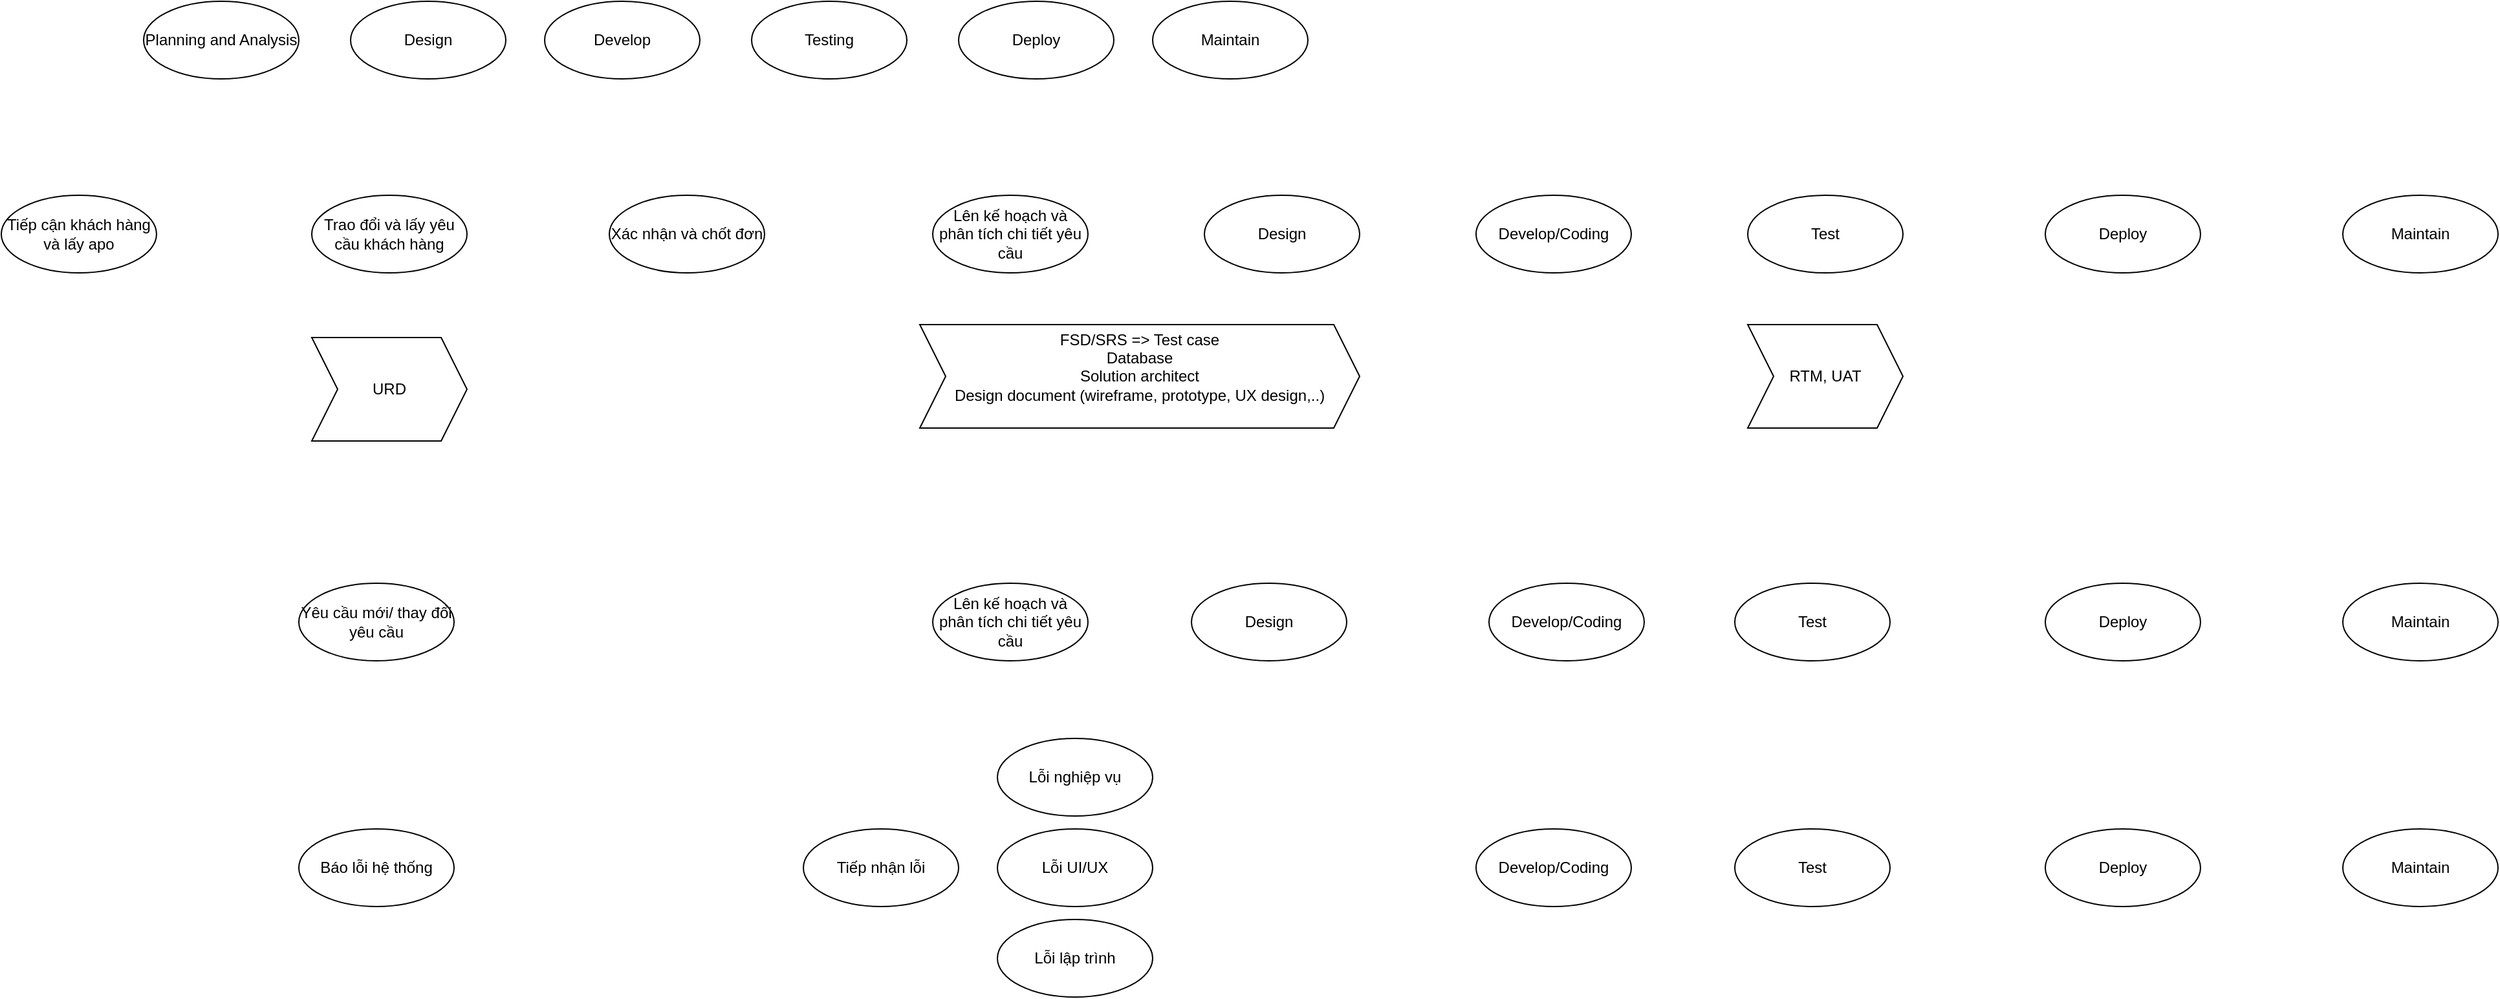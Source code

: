 <mxfile version="14.6.1" type="github">
  <diagram id="8TFS_j_TLSls43iOxlS7" name="Page-1">
    <mxGraphModel dx="1422" dy="794" grid="1" gridSize="10" guides="1" tooltips="1" connect="1" arrows="1" fold="1" page="1" pageScale="1" pageWidth="850" pageHeight="1100" math="0" shadow="0">
      <root>
        <mxCell id="0" />
        <mxCell id="1" parent="0" />
        <mxCell id="TRFz6pvbhrQaGWIsWs6O-2" value="Planning and Analysis" style="ellipse;whiteSpace=wrap;html=1;" vertex="1" parent="1">
          <mxGeometry x="140" y="100" width="120" height="60" as="geometry" />
        </mxCell>
        <mxCell id="TRFz6pvbhrQaGWIsWs6O-4" value="Design" style="ellipse;whiteSpace=wrap;html=1;" vertex="1" parent="1">
          <mxGeometry x="300" y="100" width="120" height="60" as="geometry" />
        </mxCell>
        <mxCell id="TRFz6pvbhrQaGWIsWs6O-5" value="Develop" style="ellipse;whiteSpace=wrap;html=1;" vertex="1" parent="1">
          <mxGeometry x="450" y="100" width="120" height="60" as="geometry" />
        </mxCell>
        <mxCell id="TRFz6pvbhrQaGWIsWs6O-6" value="Testing" style="ellipse;whiteSpace=wrap;html=1;" vertex="1" parent="1">
          <mxGeometry x="610" y="100" width="120" height="60" as="geometry" />
        </mxCell>
        <mxCell id="TRFz6pvbhrQaGWIsWs6O-7" value="Deploy" style="ellipse;whiteSpace=wrap;html=1;" vertex="1" parent="1">
          <mxGeometry x="770" y="100" width="120" height="60" as="geometry" />
        </mxCell>
        <mxCell id="TRFz6pvbhrQaGWIsWs6O-8" value="Maintain" style="ellipse;whiteSpace=wrap;html=1;" vertex="1" parent="1">
          <mxGeometry x="920" y="100" width="120" height="60" as="geometry" />
        </mxCell>
        <mxCell id="TRFz6pvbhrQaGWIsWs6O-9" value="Tiếp cận khách hàng và lấy apo" style="ellipse;whiteSpace=wrap;html=1;" vertex="1" parent="1">
          <mxGeometry x="30" y="250" width="120" height="60" as="geometry" />
        </mxCell>
        <mxCell id="TRFz6pvbhrQaGWIsWs6O-10" value="Trao đổi và lấy yêu cầu khách hàng" style="ellipse;whiteSpace=wrap;html=1;" vertex="1" parent="1">
          <mxGeometry x="270" y="250" width="120" height="60" as="geometry" />
        </mxCell>
        <mxCell id="TRFz6pvbhrQaGWIsWs6O-11" value="URD" style="shape=step;perimeter=stepPerimeter;whiteSpace=wrap;html=1;fixedSize=1;" vertex="1" parent="1">
          <mxGeometry x="270" y="360" width="120" height="80" as="geometry" />
        </mxCell>
        <mxCell id="TRFz6pvbhrQaGWIsWs6O-12" value="Xác nhận và chốt đơn" style="ellipse;whiteSpace=wrap;html=1;" vertex="1" parent="1">
          <mxGeometry x="500" y="250" width="120" height="60" as="geometry" />
        </mxCell>
        <mxCell id="TRFz6pvbhrQaGWIsWs6O-14" value="Lên kế hoạch và phân tích chi tiết yêu cầu" style="ellipse;whiteSpace=wrap;html=1;" vertex="1" parent="1">
          <mxGeometry x="750" y="250" width="120" height="60" as="geometry" />
        </mxCell>
        <mxCell id="TRFz6pvbhrQaGWIsWs6O-15" value="Design" style="ellipse;whiteSpace=wrap;html=1;" vertex="1" parent="1">
          <mxGeometry x="960" y="250" width="120" height="60" as="geometry" />
        </mxCell>
        <mxCell id="TRFz6pvbhrQaGWIsWs6O-16" value="&lt;span&gt;FSD/SRS =&amp;gt; Test case&lt;br&gt;Database&lt;br&gt;Solution architect&lt;br&gt;Design document (wireframe, prototype, UX design,..)&lt;br&gt;&lt;br&gt;&lt;/span&gt;" style="shape=step;perimeter=stepPerimeter;whiteSpace=wrap;html=1;fixedSize=1;" vertex="1" parent="1">
          <mxGeometry x="740" y="350" width="340" height="80" as="geometry" />
        </mxCell>
        <mxCell id="TRFz6pvbhrQaGWIsWs6O-17" value="Develop/Coding" style="ellipse;whiteSpace=wrap;html=1;" vertex="1" parent="1">
          <mxGeometry x="1170" y="250" width="120" height="60" as="geometry" />
        </mxCell>
        <mxCell id="TRFz6pvbhrQaGWIsWs6O-18" value="Test" style="ellipse;whiteSpace=wrap;html=1;" vertex="1" parent="1">
          <mxGeometry x="1380" y="250" width="120" height="60" as="geometry" />
        </mxCell>
        <mxCell id="TRFz6pvbhrQaGWIsWs6O-20" value="RTM, UAT" style="shape=step;perimeter=stepPerimeter;whiteSpace=wrap;html=1;fixedSize=1;" vertex="1" parent="1">
          <mxGeometry x="1380" y="350" width="120" height="80" as="geometry" />
        </mxCell>
        <mxCell id="TRFz6pvbhrQaGWIsWs6O-21" value="Deploy" style="ellipse;whiteSpace=wrap;html=1;" vertex="1" parent="1">
          <mxGeometry x="1610" y="250" width="120" height="60" as="geometry" />
        </mxCell>
        <mxCell id="TRFz6pvbhrQaGWIsWs6O-22" value="Maintain" style="ellipse;whiteSpace=wrap;html=1;" vertex="1" parent="1">
          <mxGeometry x="1840" y="250" width="120" height="60" as="geometry" />
        </mxCell>
        <mxCell id="TRFz6pvbhrQaGWIsWs6O-23" value="Yêu cầu mới/ thay đổi yêu cầu" style="ellipse;whiteSpace=wrap;html=1;" vertex="1" parent="1">
          <mxGeometry x="260" y="550" width="120" height="60" as="geometry" />
        </mxCell>
        <mxCell id="TRFz6pvbhrQaGWIsWs6O-24" value="Lên kế hoạch và phân tích chi tiết yêu cầu" style="ellipse;whiteSpace=wrap;html=1;" vertex="1" parent="1">
          <mxGeometry x="750" y="550" width="120" height="60" as="geometry" />
        </mxCell>
        <mxCell id="TRFz6pvbhrQaGWIsWs6O-26" value="Design" style="ellipse;whiteSpace=wrap;html=1;" vertex="1" parent="1">
          <mxGeometry x="950" y="550" width="120" height="60" as="geometry" />
        </mxCell>
        <mxCell id="TRFz6pvbhrQaGWIsWs6O-27" value="Develop/Coding" style="ellipse;whiteSpace=wrap;html=1;" vertex="1" parent="1">
          <mxGeometry x="1180" y="550" width="120" height="60" as="geometry" />
        </mxCell>
        <mxCell id="TRFz6pvbhrQaGWIsWs6O-28" value="Test" style="ellipse;whiteSpace=wrap;html=1;" vertex="1" parent="1">
          <mxGeometry x="1370" y="550" width="120" height="60" as="geometry" />
        </mxCell>
        <mxCell id="TRFz6pvbhrQaGWIsWs6O-29" value="Deploy" style="ellipse;whiteSpace=wrap;html=1;" vertex="1" parent="1">
          <mxGeometry x="1610" y="550" width="120" height="60" as="geometry" />
        </mxCell>
        <mxCell id="TRFz6pvbhrQaGWIsWs6O-30" value="Maintain" style="ellipse;whiteSpace=wrap;html=1;" vertex="1" parent="1">
          <mxGeometry x="1840" y="550" width="120" height="60" as="geometry" />
        </mxCell>
        <mxCell id="TRFz6pvbhrQaGWIsWs6O-31" value="Báo lỗi hệ thống" style="ellipse;whiteSpace=wrap;html=1;" vertex="1" parent="1">
          <mxGeometry x="260" y="740" width="120" height="60" as="geometry" />
        </mxCell>
        <mxCell id="TRFz6pvbhrQaGWIsWs6O-32" value="Tiếp nhận lỗi" style="ellipse;whiteSpace=wrap;html=1;" vertex="1" parent="1">
          <mxGeometry x="650" y="740" width="120" height="60" as="geometry" />
        </mxCell>
        <mxCell id="TRFz6pvbhrQaGWIsWs6O-33" value="Lỗi UI/UX" style="ellipse;whiteSpace=wrap;html=1;" vertex="1" parent="1">
          <mxGeometry x="800" y="740" width="120" height="60" as="geometry" />
        </mxCell>
        <mxCell id="TRFz6pvbhrQaGWIsWs6O-34" value="Lỗi nghiệp vụ" style="ellipse;whiteSpace=wrap;html=1;" vertex="1" parent="1">
          <mxGeometry x="800" y="670" width="120" height="60" as="geometry" />
        </mxCell>
        <mxCell id="TRFz6pvbhrQaGWIsWs6O-35" value="Develop/Coding" style="ellipse;whiteSpace=wrap;html=1;" vertex="1" parent="1">
          <mxGeometry x="1170" y="740" width="120" height="60" as="geometry" />
        </mxCell>
        <mxCell id="TRFz6pvbhrQaGWIsWs6O-36" value="Test" style="ellipse;whiteSpace=wrap;html=1;" vertex="1" parent="1">
          <mxGeometry x="1370" y="740" width="120" height="60" as="geometry" />
        </mxCell>
        <mxCell id="TRFz6pvbhrQaGWIsWs6O-37" value="Deploy" style="ellipse;whiteSpace=wrap;html=1;" vertex="1" parent="1">
          <mxGeometry x="1610" y="740" width="120" height="60" as="geometry" />
        </mxCell>
        <mxCell id="TRFz6pvbhrQaGWIsWs6O-38" value="Maintain" style="ellipse;whiteSpace=wrap;html=1;" vertex="1" parent="1">
          <mxGeometry x="1840" y="740" width="120" height="60" as="geometry" />
        </mxCell>
        <mxCell id="TRFz6pvbhrQaGWIsWs6O-39" value="Lỗi lập trình" style="ellipse;whiteSpace=wrap;html=1;" vertex="1" parent="1">
          <mxGeometry x="800" y="810" width="120" height="60" as="geometry" />
        </mxCell>
      </root>
    </mxGraphModel>
  </diagram>
</mxfile>
